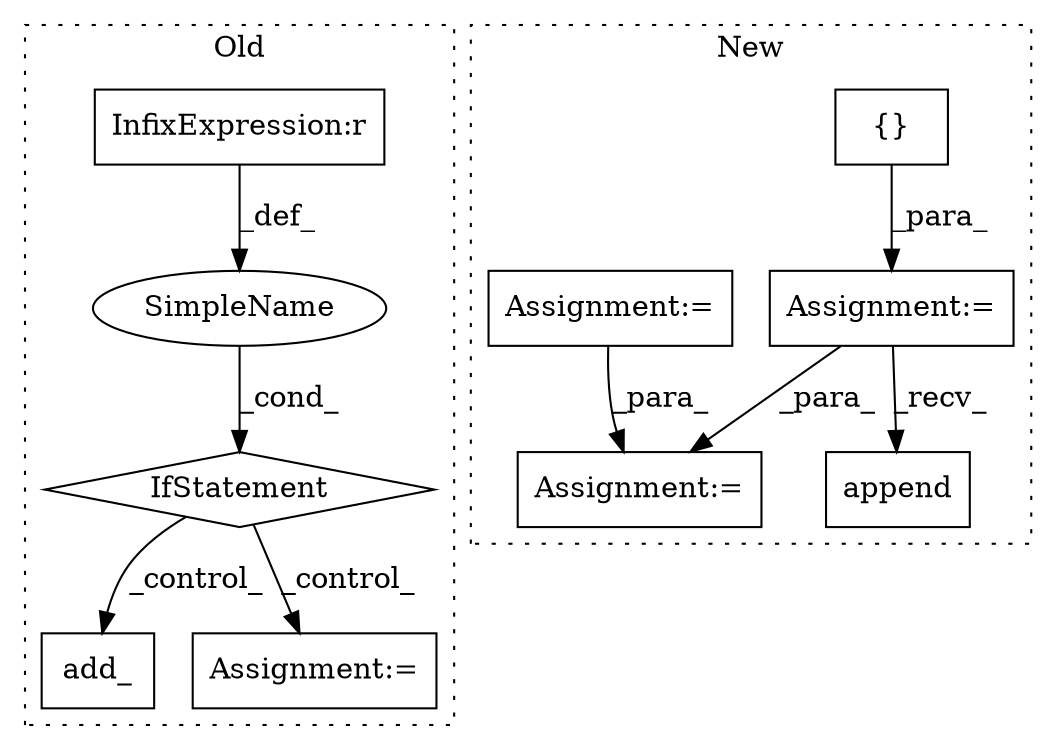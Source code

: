 digraph G {
subgraph cluster0 {
1 [label="add_" a="32" s="2223,2247" l="5,1" shape="box"];
4 [label="SimpleName" a="42" s="" l="" shape="ellipse"];
5 [label="Assignment:=" a="7" s="2095" l="2" shape="box"];
7 [label="IfStatement" a="25" s="1902,1919" l="4,2" shape="diamond"];
10 [label="InfixExpression:r" a="27" s="1914" l="4" shape="box"];
label = "Old";
style="dotted";
}
subgraph cluster1 {
2 [label="append" a="32" s="2018,2026" l="7,1" shape="box"];
3 [label="Assignment:=" a="7" s="1609" l="1" shape="box"];
6 [label="{}" a="4" s="1619" l="2" shape="box"];
8 [label="Assignment:=" a="7" s="2437,2578" l="73,2" shape="box"];
9 [label="Assignment:=" a="7" s="1677" l="1" shape="box"];
label = "New";
style="dotted";
}
3 -> 8 [label="_para_"];
3 -> 2 [label="_recv_"];
4 -> 7 [label="_cond_"];
6 -> 3 [label="_para_"];
7 -> 1 [label="_control_"];
7 -> 5 [label="_control_"];
9 -> 8 [label="_para_"];
10 -> 4 [label="_def_"];
}